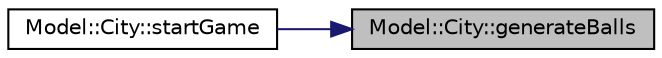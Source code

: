 digraph "Model::City::generateBalls"
{
 // LATEX_PDF_SIZE
  edge [fontname="Helvetica",fontsize="10",labelfontname="Helvetica",labelfontsize="10"];
  node [fontname="Helvetica",fontsize="10",shape=record];
  rankdir="RL";
  Node1 [label="Model::City::generateBalls",height=0.2,width=0.4,color="black", fillcolor="grey75", style="filled", fontcolor="black",tooltip="Generate initial balls into city's map."];
  Node1 -> Node2 [dir="back",color="midnightblue",fontsize="10",style="solid"];
  Node2 [label="Model::City::startGame",height=0.2,width=0.4,color="black", fillcolor="white", style="filled",URL="$class_model_1_1_city.html#a2f35ab582f2b0742cd13c3ed9b8ba6fa",tooltip="startGame"];
}
